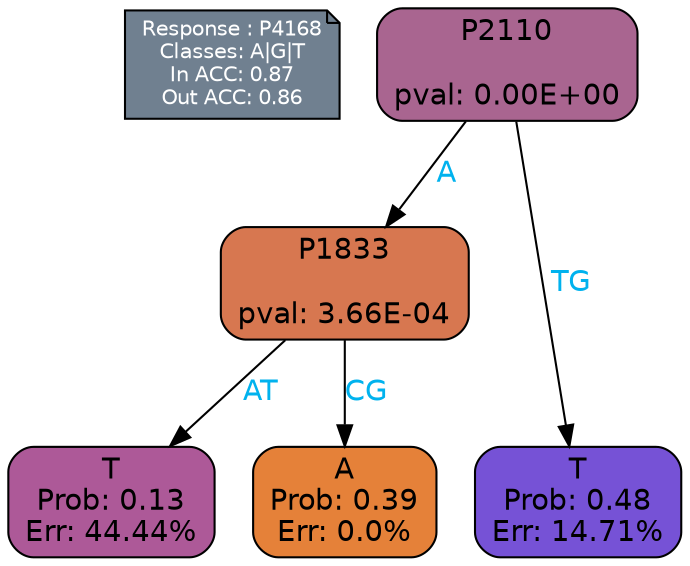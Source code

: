 digraph Tree {
node [shape=box, style="filled, rounded", color="black", fontname=helvetica] ;
graph [ranksep=equally, splines=polylines, bgcolor=transparent, dpi=600] ;
edge [fontname=helvetica] ;
LEGEND [label="Response : P4168
Classes: A|G|T
In ACC: 0.87
Out ACC: 0.86
",shape=note,align=left,style=filled,fillcolor="slategray",fontcolor="white",fontsize=10];1 [label="P2110

pval: 0.00E+00", fillcolor="#a96590"] ;
2 [label="P1833

pval: 3.66E-04", fillcolor="#d77750"] ;
3 [label="T
Prob: 0.13
Err: 44.44%", fillcolor="#ad5998"] ;
4 [label="A
Prob: 0.39
Err: 0.0%", fillcolor="#e58139"] ;
5 [label="T
Prob: 0.48
Err: 14.71%", fillcolor="#7652d6"] ;
1 -> 2 [label="A",fontcolor=deepskyblue2] ;
1 -> 5 [label="TG",fontcolor=deepskyblue2] ;
2 -> 3 [label="AT",fontcolor=deepskyblue2] ;
2 -> 4 [label="CG",fontcolor=deepskyblue2] ;
{rank = same; 3;4;5;}{rank = same; LEGEND;1;}}